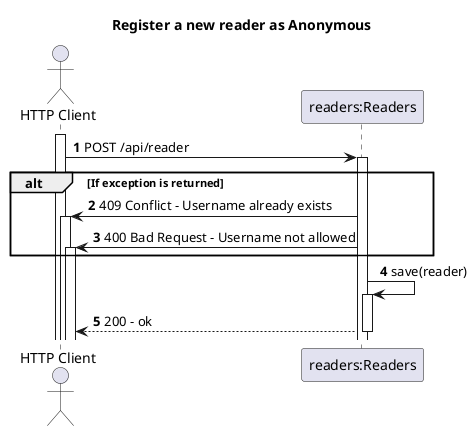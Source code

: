 @startuml
'https://plantuml.com/sequence-diagram
autoactivate on
autonumber

title Register a new reader as Anonymous

actor "HTTP Client" as Anonymous
participant "readers:Readers" as System


activate Anonymous

Anonymous -> System: POST /api/reader

alt If exception is returned
    System -> Anonymous: 409 Conflict - Username already exists
    System -> Anonymous: 400 Bad Request - Username not allowed
end

System -> System: save(reader)

System --> Anonymous: 200 - ok

@enduml
